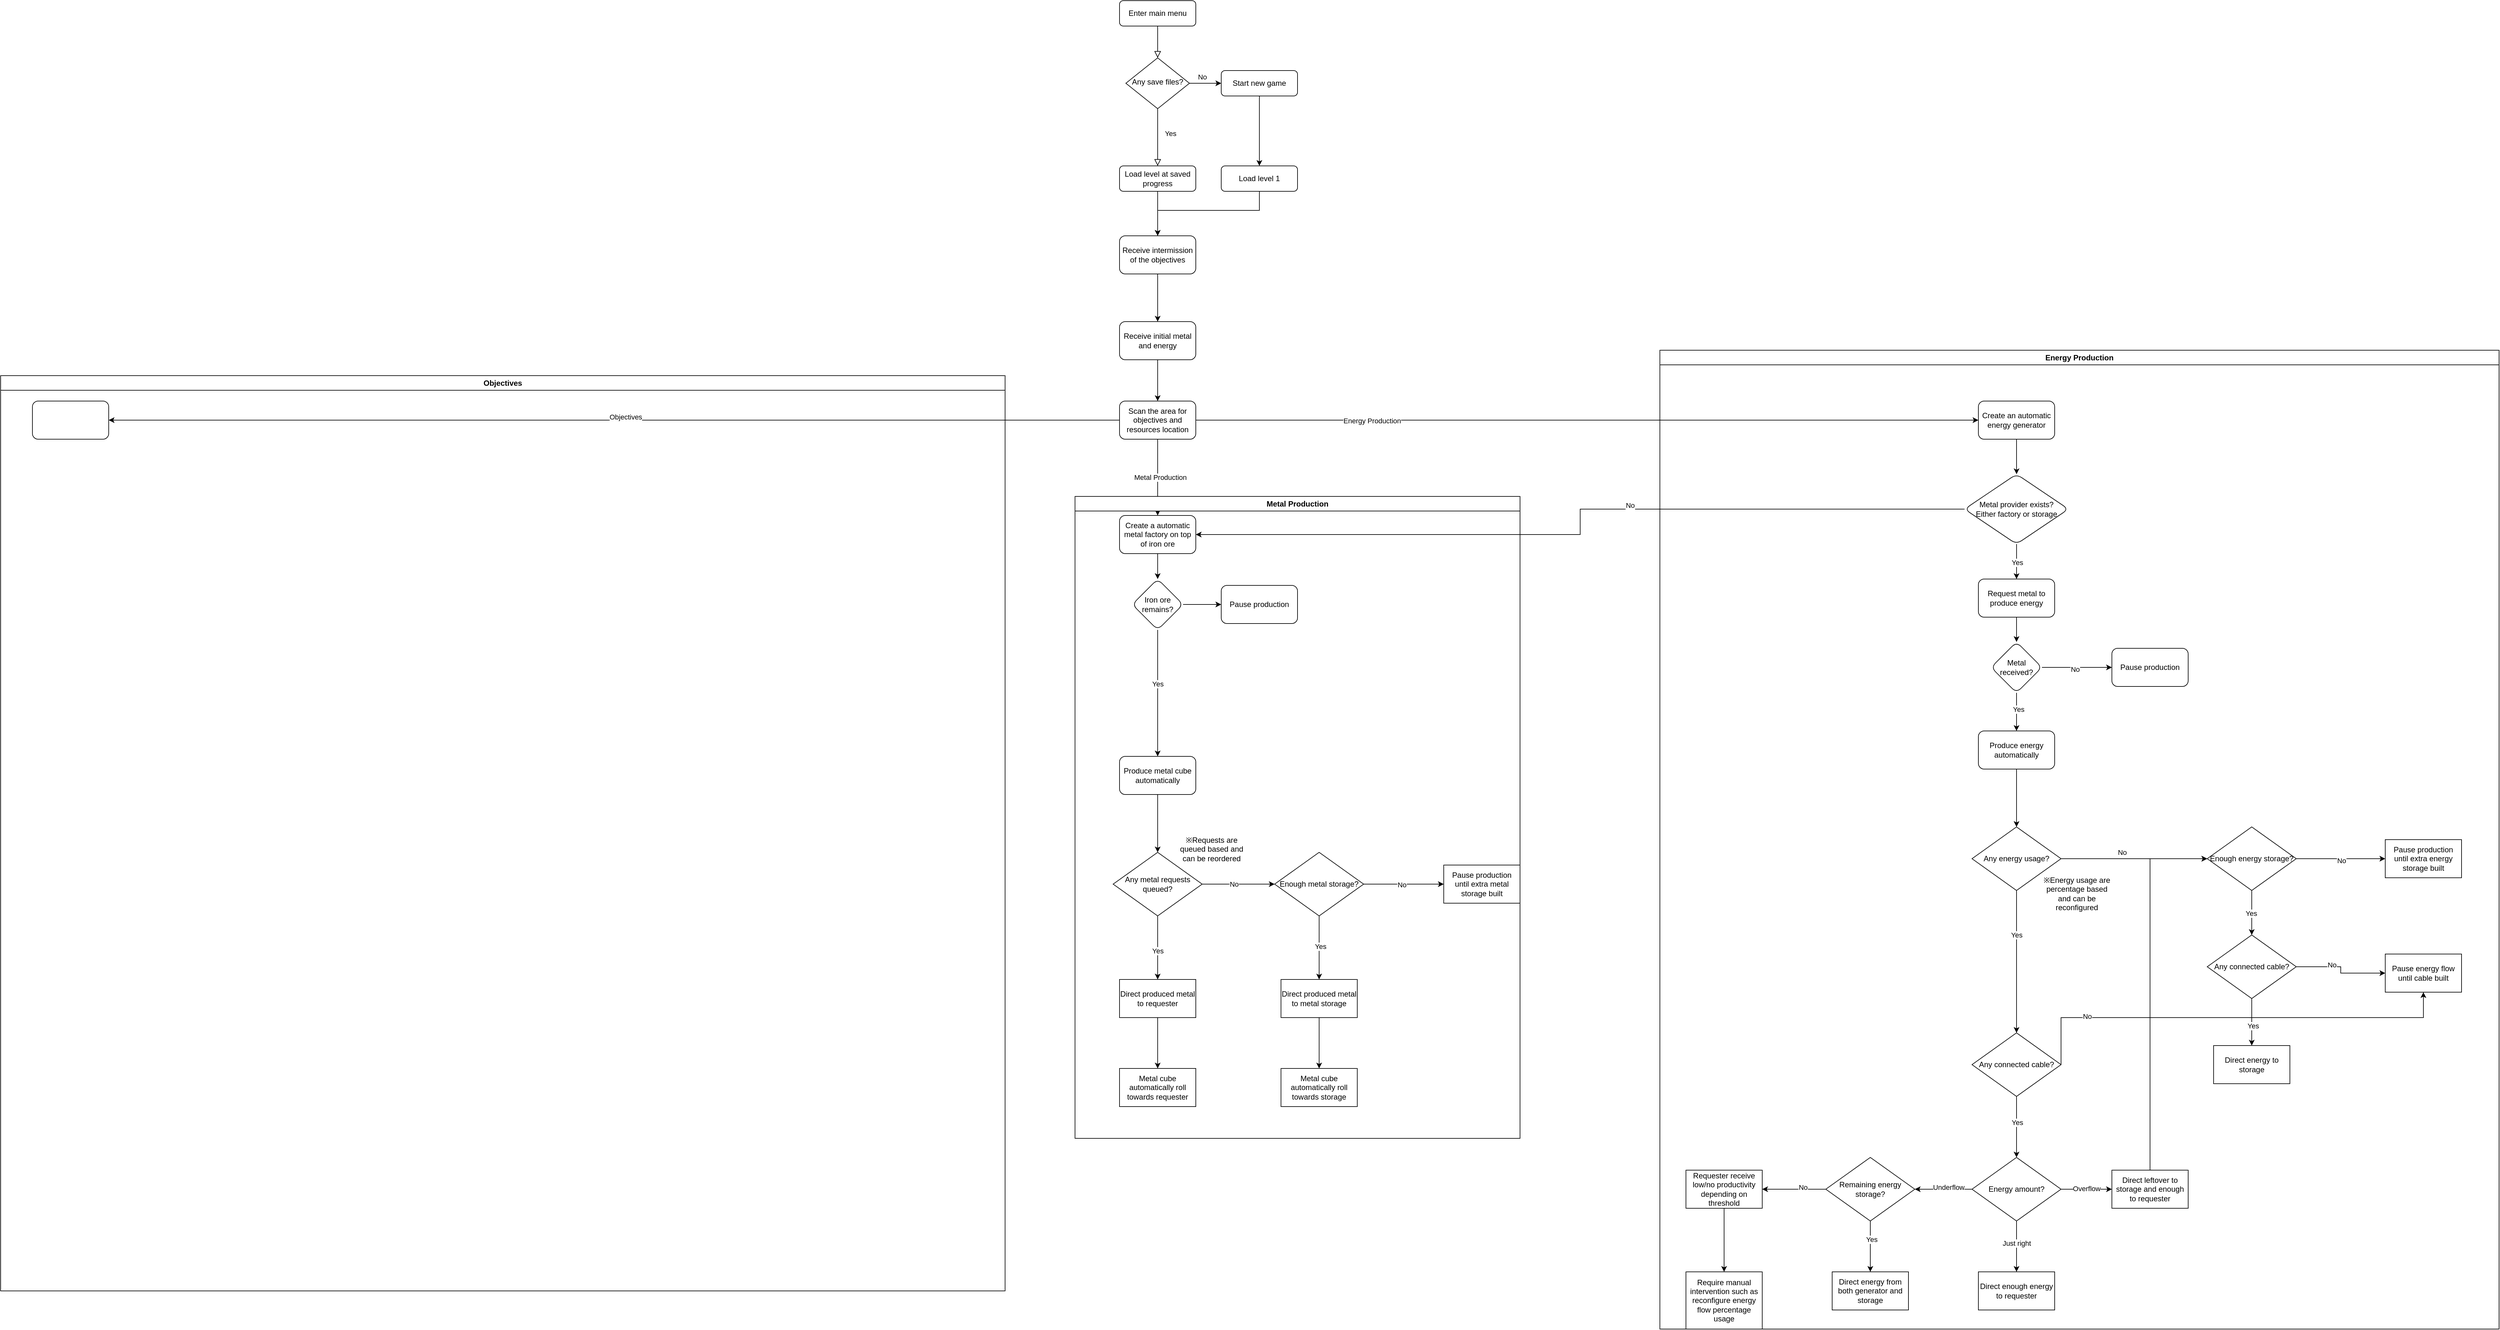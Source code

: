 <mxfile version="22.1.16" type="device">
  <diagram id="C5RBs43oDa-KdzZeNtuy" name="Page-1">
    <mxGraphModel dx="3883" dy="1549" grid="1" gridSize="10" guides="1" tooltips="1" connect="1" arrows="1" fold="1" page="1" pageScale="1" pageWidth="827" pageHeight="1169" math="0" shadow="0">
      <root>
        <mxCell id="WIyWlLk6GJQsqaUBKTNV-0" />
        <mxCell id="WIyWlLk6GJQsqaUBKTNV-1" parent="WIyWlLk6GJQsqaUBKTNV-0" />
        <mxCell id="WIyWlLk6GJQsqaUBKTNV-2" value="" style="rounded=0;html=1;jettySize=auto;orthogonalLoop=1;fontSize=11;endArrow=block;endFill=0;endSize=8;strokeWidth=1;shadow=0;labelBackgroundColor=none;edgeStyle=orthogonalEdgeStyle;" parent="WIyWlLk6GJQsqaUBKTNV-1" source="WIyWlLk6GJQsqaUBKTNV-3" target="WIyWlLk6GJQsqaUBKTNV-6" edge="1">
          <mxGeometry relative="1" as="geometry" />
        </mxCell>
        <mxCell id="WIyWlLk6GJQsqaUBKTNV-3" value="Enter main menu" style="rounded=1;whiteSpace=wrap;html=1;fontSize=12;glass=0;strokeWidth=1;shadow=0;" parent="WIyWlLk6GJQsqaUBKTNV-1" vertex="1">
          <mxGeometry x="160" y="80" width="120" height="40" as="geometry" />
        </mxCell>
        <mxCell id="WIyWlLk6GJQsqaUBKTNV-4" value="Yes" style="rounded=0;html=1;jettySize=auto;orthogonalLoop=1;fontSize=11;endArrow=block;endFill=0;endSize=8;strokeWidth=1;shadow=0;labelBackgroundColor=none;edgeStyle=orthogonalEdgeStyle;entryX=0.5;entryY=0;entryDx=0;entryDy=0;" parent="WIyWlLk6GJQsqaUBKTNV-1" source="WIyWlLk6GJQsqaUBKTNV-6" target="WIyWlLk6GJQsqaUBKTNV-11" edge="1">
          <mxGeometry x="-0.143" y="20" relative="1" as="geometry">
            <mxPoint as="offset" />
            <mxPoint x="280" y="320" as="targetPoint" />
            <Array as="points">
              <mxPoint x="220" y="300" />
              <mxPoint x="220" y="300" />
            </Array>
          </mxGeometry>
        </mxCell>
        <mxCell id="2RtFHDNyD6iBWZFb0svV-3" style="edgeStyle=orthogonalEdgeStyle;rounded=0;orthogonalLoop=1;jettySize=auto;html=1;exitX=1;exitY=0.5;exitDx=0;exitDy=0;entryX=0;entryY=0.5;entryDx=0;entryDy=0;" edge="1" parent="WIyWlLk6GJQsqaUBKTNV-1" source="WIyWlLk6GJQsqaUBKTNV-6" target="WIyWlLk6GJQsqaUBKTNV-7">
          <mxGeometry relative="1" as="geometry" />
        </mxCell>
        <mxCell id="2RtFHDNyD6iBWZFb0svV-5" value="No" style="edgeLabel;html=1;align=center;verticalAlign=middle;resizable=0;points=[];" vertex="1" connectable="0" parent="2RtFHDNyD6iBWZFb0svV-3">
          <mxGeometry x="-0.12" y="9" relative="1" as="geometry">
            <mxPoint x="-2" y="-1" as="offset" />
          </mxGeometry>
        </mxCell>
        <mxCell id="WIyWlLk6GJQsqaUBKTNV-6" value="Any save files?" style="rhombus;whiteSpace=wrap;html=1;shadow=0;fontFamily=Helvetica;fontSize=12;align=center;strokeWidth=1;spacing=6;spacingTop=-4;" parent="WIyWlLk6GJQsqaUBKTNV-1" vertex="1">
          <mxGeometry x="170" y="170" width="100" height="80" as="geometry" />
        </mxCell>
        <mxCell id="2RtFHDNyD6iBWZFb0svV-6" style="edgeStyle=orthogonalEdgeStyle;rounded=0;orthogonalLoop=1;jettySize=auto;html=1;exitX=0.5;exitY=1;exitDx=0;exitDy=0;entryX=0.5;entryY=0;entryDx=0;entryDy=0;" edge="1" parent="WIyWlLk6GJQsqaUBKTNV-1" source="WIyWlLk6GJQsqaUBKTNV-7" target="WIyWlLk6GJQsqaUBKTNV-12">
          <mxGeometry relative="1" as="geometry" />
        </mxCell>
        <mxCell id="WIyWlLk6GJQsqaUBKTNV-7" value="Start new game" style="rounded=1;whiteSpace=wrap;html=1;fontSize=12;glass=0;strokeWidth=1;shadow=0;" parent="WIyWlLk6GJQsqaUBKTNV-1" vertex="1">
          <mxGeometry x="320" y="190" width="120" height="40" as="geometry" />
        </mxCell>
        <mxCell id="2RtFHDNyD6iBWZFb0svV-7" style="edgeStyle=orthogonalEdgeStyle;rounded=0;orthogonalLoop=1;jettySize=auto;html=1;exitX=0.5;exitY=1;exitDx=0;exitDy=0;entryX=0.5;entryY=0;entryDx=0;entryDy=0;" edge="1" parent="WIyWlLk6GJQsqaUBKTNV-1" source="WIyWlLk6GJQsqaUBKTNV-11" target="2RtFHDNyD6iBWZFb0svV-1">
          <mxGeometry relative="1" as="geometry" />
        </mxCell>
        <mxCell id="WIyWlLk6GJQsqaUBKTNV-11" value="Load level at saved progress" style="rounded=1;whiteSpace=wrap;html=1;fontSize=12;glass=0;strokeWidth=1;shadow=0;" parent="WIyWlLk6GJQsqaUBKTNV-1" vertex="1">
          <mxGeometry x="160" y="340" width="120" height="40" as="geometry" />
        </mxCell>
        <mxCell id="2RtFHDNyD6iBWZFb0svV-8" style="edgeStyle=orthogonalEdgeStyle;rounded=0;orthogonalLoop=1;jettySize=auto;html=1;entryX=0.5;entryY=0;entryDx=0;entryDy=0;" edge="1" parent="WIyWlLk6GJQsqaUBKTNV-1" source="WIyWlLk6GJQsqaUBKTNV-12" target="2RtFHDNyD6iBWZFb0svV-1">
          <mxGeometry relative="1" as="geometry">
            <Array as="points">
              <mxPoint x="380" y="410" />
              <mxPoint x="220" y="410" />
            </Array>
          </mxGeometry>
        </mxCell>
        <mxCell id="WIyWlLk6GJQsqaUBKTNV-12" value="Load level 1" style="rounded=1;whiteSpace=wrap;html=1;fontSize=12;glass=0;strokeWidth=1;shadow=0;" parent="WIyWlLk6GJQsqaUBKTNV-1" vertex="1">
          <mxGeometry x="320" y="340" width="120" height="40" as="geometry" />
        </mxCell>
        <mxCell id="2RtFHDNyD6iBWZFb0svV-11" value="" style="edgeStyle=orthogonalEdgeStyle;rounded=0;orthogonalLoop=1;jettySize=auto;html=1;" edge="1" parent="WIyWlLk6GJQsqaUBKTNV-1" source="2RtFHDNyD6iBWZFb0svV-1" target="2RtFHDNyD6iBWZFb0svV-10">
          <mxGeometry relative="1" as="geometry" />
        </mxCell>
        <mxCell id="2RtFHDNyD6iBWZFb0svV-1" value="Receive intermission of the objectives" style="rounded=1;whiteSpace=wrap;html=1;" vertex="1" parent="WIyWlLk6GJQsqaUBKTNV-1">
          <mxGeometry x="160" y="450" width="120" height="60" as="geometry" />
        </mxCell>
        <mxCell id="2RtFHDNyD6iBWZFb0svV-13" value="" style="edgeStyle=orthogonalEdgeStyle;rounded=0;orthogonalLoop=1;jettySize=auto;html=1;" edge="1" parent="WIyWlLk6GJQsqaUBKTNV-1" source="2RtFHDNyD6iBWZFb0svV-10" target="2RtFHDNyD6iBWZFb0svV-12">
          <mxGeometry relative="1" as="geometry" />
        </mxCell>
        <mxCell id="2RtFHDNyD6iBWZFb0svV-10" value="Receive initial metal and energy" style="whiteSpace=wrap;html=1;rounded=1;" vertex="1" parent="WIyWlLk6GJQsqaUBKTNV-1">
          <mxGeometry x="160" y="585" width="120" height="60" as="geometry" />
        </mxCell>
        <mxCell id="2RtFHDNyD6iBWZFb0svV-15" value="" style="edgeStyle=orthogonalEdgeStyle;rounded=0;orthogonalLoop=1;jettySize=auto;html=1;" edge="1" parent="WIyWlLk6GJQsqaUBKTNV-1" source="2RtFHDNyD6iBWZFb0svV-12" target="2RtFHDNyD6iBWZFb0svV-14">
          <mxGeometry relative="1" as="geometry" />
        </mxCell>
        <mxCell id="2RtFHDNyD6iBWZFb0svV-135" value="Metal Production" style="edgeLabel;html=1;align=center;verticalAlign=middle;resizable=0;points=[];" vertex="1" connectable="0" parent="2RtFHDNyD6iBWZFb0svV-15">
          <mxGeometry x="-0.005" y="4" relative="1" as="geometry">
            <mxPoint as="offset" />
          </mxGeometry>
        </mxCell>
        <mxCell id="2RtFHDNyD6iBWZFb0svV-26" value="" style="edgeStyle=orthogonalEdgeStyle;rounded=0;orthogonalLoop=1;jettySize=auto;html=1;" edge="1" parent="WIyWlLk6GJQsqaUBKTNV-1" source="2RtFHDNyD6iBWZFb0svV-12" target="2RtFHDNyD6iBWZFb0svV-25">
          <mxGeometry relative="1" as="geometry" />
        </mxCell>
        <mxCell id="2RtFHDNyD6iBWZFb0svV-134" value="Energy Production" style="edgeLabel;html=1;align=center;verticalAlign=middle;resizable=0;points=[];" vertex="1" connectable="0" parent="2RtFHDNyD6iBWZFb0svV-26">
          <mxGeometry x="-0.548" y="-1" relative="1" as="geometry">
            <mxPoint x="-1" as="offset" />
          </mxGeometry>
        </mxCell>
        <mxCell id="2RtFHDNyD6iBWZFb0svV-137" value="" style="edgeStyle=orthogonalEdgeStyle;rounded=0;orthogonalLoop=1;jettySize=auto;html=1;" edge="1" parent="WIyWlLk6GJQsqaUBKTNV-1" source="2RtFHDNyD6iBWZFb0svV-12" target="2RtFHDNyD6iBWZFb0svV-136">
          <mxGeometry relative="1" as="geometry" />
        </mxCell>
        <mxCell id="2RtFHDNyD6iBWZFb0svV-138" value="Objectives" style="edgeLabel;html=1;align=center;verticalAlign=middle;resizable=0;points=[];" vertex="1" connectable="0" parent="2RtFHDNyD6iBWZFb0svV-137">
          <mxGeometry x="-0.023" y="-5" relative="1" as="geometry">
            <mxPoint x="-1" as="offset" />
          </mxGeometry>
        </mxCell>
        <mxCell id="2RtFHDNyD6iBWZFb0svV-12" value="Scan the area for objectives and resources location" style="whiteSpace=wrap;html=1;rounded=1;" vertex="1" parent="WIyWlLk6GJQsqaUBKTNV-1">
          <mxGeometry x="160" y="710" width="120" height="60" as="geometry" />
        </mxCell>
        <mxCell id="2RtFHDNyD6iBWZFb0svV-34" value="" style="edgeStyle=orthogonalEdgeStyle;rounded=0;orthogonalLoop=1;jettySize=auto;html=1;entryX=1;entryY=0.5;entryDx=0;entryDy=0;" edge="1" parent="WIyWlLk6GJQsqaUBKTNV-1" source="2RtFHDNyD6iBWZFb0svV-27" target="2RtFHDNyD6iBWZFb0svV-14">
          <mxGeometry relative="1" as="geometry">
            <mxPoint x="456.5" y="865" as="targetPoint" />
          </mxGeometry>
        </mxCell>
        <mxCell id="2RtFHDNyD6iBWZFb0svV-35" value="No" style="edgeLabel;html=1;align=center;verticalAlign=middle;resizable=0;points=[];" vertex="1" connectable="0" parent="2RtFHDNyD6iBWZFb0svV-34">
          <mxGeometry x="-0.156" y="-6" relative="1" as="geometry">
            <mxPoint as="offset" />
          </mxGeometry>
        </mxCell>
        <mxCell id="2RtFHDNyD6iBWZFb0svV-140" value="Energy Production" style="swimlane;whiteSpace=wrap;html=1;" vertex="1" parent="WIyWlLk6GJQsqaUBKTNV-1">
          <mxGeometry x="1010" y="630" width="1320" height="1540" as="geometry">
            <mxRectangle x="1200" y="630" width="150" height="30" as="alternateBounds" />
          </mxGeometry>
        </mxCell>
        <mxCell id="2RtFHDNyD6iBWZFb0svV-25" value="Create an automatic energy generator" style="whiteSpace=wrap;html=1;rounded=1;" vertex="1" parent="2RtFHDNyD6iBWZFb0svV-140">
          <mxGeometry x="501" y="80" width="120" height="60" as="geometry" />
        </mxCell>
        <mxCell id="2RtFHDNyD6iBWZFb0svV-27" value="Metal provider exists?&lt;br&gt;Either factory or storage" style="rhombus;whiteSpace=wrap;html=1;rounded=1;" vertex="1" parent="2RtFHDNyD6iBWZFb0svV-140">
          <mxGeometry x="479.25" y="195" width="163.5" height="110" as="geometry" />
        </mxCell>
        <mxCell id="2RtFHDNyD6iBWZFb0svV-28" value="" style="edgeStyle=orthogonalEdgeStyle;rounded=0;orthogonalLoop=1;jettySize=auto;html=1;" edge="1" parent="2RtFHDNyD6iBWZFb0svV-140" source="2RtFHDNyD6iBWZFb0svV-25" target="2RtFHDNyD6iBWZFb0svV-27">
          <mxGeometry relative="1" as="geometry" />
        </mxCell>
        <mxCell id="2RtFHDNyD6iBWZFb0svV-36" value="Request metal to produce energy" style="whiteSpace=wrap;html=1;rounded=1;" vertex="1" parent="2RtFHDNyD6iBWZFb0svV-140">
          <mxGeometry x="501" y="360" width="120" height="60" as="geometry" />
        </mxCell>
        <mxCell id="2RtFHDNyD6iBWZFb0svV-37" value="" style="edgeStyle=orthogonalEdgeStyle;rounded=0;orthogonalLoop=1;jettySize=auto;html=1;" edge="1" parent="2RtFHDNyD6iBWZFb0svV-140" source="2RtFHDNyD6iBWZFb0svV-27" target="2RtFHDNyD6iBWZFb0svV-36">
          <mxGeometry relative="1" as="geometry" />
        </mxCell>
        <mxCell id="2RtFHDNyD6iBWZFb0svV-39" value="Yes" style="edgeLabel;html=1;align=center;verticalAlign=middle;resizable=0;points=[];" vertex="1" connectable="0" parent="2RtFHDNyD6iBWZFb0svV-37">
          <mxGeometry x="0.062" y="1" relative="1" as="geometry">
            <mxPoint as="offset" />
          </mxGeometry>
        </mxCell>
        <mxCell id="2RtFHDNyD6iBWZFb0svV-48" value="Metal received?" style="rhombus;whiteSpace=wrap;html=1;rounded=1;" vertex="1" parent="2RtFHDNyD6iBWZFb0svV-140">
          <mxGeometry x="521" y="459" width="80" height="80" as="geometry" />
        </mxCell>
        <mxCell id="2RtFHDNyD6iBWZFb0svV-49" value="" style="edgeStyle=orthogonalEdgeStyle;rounded=0;orthogonalLoop=1;jettySize=auto;html=1;" edge="1" parent="2RtFHDNyD6iBWZFb0svV-140" source="2RtFHDNyD6iBWZFb0svV-36" target="2RtFHDNyD6iBWZFb0svV-48">
          <mxGeometry relative="1" as="geometry" />
        </mxCell>
        <mxCell id="2RtFHDNyD6iBWZFb0svV-50" value="Produce energy automatically" style="whiteSpace=wrap;html=1;rounded=1;" vertex="1" parent="2RtFHDNyD6iBWZFb0svV-140">
          <mxGeometry x="501" y="599" width="120" height="60" as="geometry" />
        </mxCell>
        <mxCell id="2RtFHDNyD6iBWZFb0svV-51" value="" style="edgeStyle=orthogonalEdgeStyle;rounded=0;orthogonalLoop=1;jettySize=auto;html=1;" edge="1" parent="2RtFHDNyD6iBWZFb0svV-140" source="2RtFHDNyD6iBWZFb0svV-48" target="2RtFHDNyD6iBWZFb0svV-50">
          <mxGeometry relative="1" as="geometry" />
        </mxCell>
        <mxCell id="2RtFHDNyD6iBWZFb0svV-52" value="Yes" style="edgeLabel;html=1;align=center;verticalAlign=middle;resizable=0;points=[];" vertex="1" connectable="0" parent="2RtFHDNyD6iBWZFb0svV-51">
          <mxGeometry x="-0.148" y="3" relative="1" as="geometry">
            <mxPoint as="offset" />
          </mxGeometry>
        </mxCell>
        <mxCell id="2RtFHDNyD6iBWZFb0svV-53" value="Pause production" style="whiteSpace=wrap;html=1;rounded=1;" vertex="1" parent="2RtFHDNyD6iBWZFb0svV-140">
          <mxGeometry x="711" y="469" width="120" height="60" as="geometry" />
        </mxCell>
        <mxCell id="2RtFHDNyD6iBWZFb0svV-54" value="" style="edgeStyle=orthogonalEdgeStyle;rounded=0;orthogonalLoop=1;jettySize=auto;html=1;" edge="1" parent="2RtFHDNyD6iBWZFb0svV-140" source="2RtFHDNyD6iBWZFb0svV-48" target="2RtFHDNyD6iBWZFb0svV-53">
          <mxGeometry relative="1" as="geometry" />
        </mxCell>
        <mxCell id="2RtFHDNyD6iBWZFb0svV-55" value="No" style="edgeLabel;html=1;align=center;verticalAlign=middle;resizable=0;points=[];" vertex="1" connectable="0" parent="2RtFHDNyD6iBWZFb0svV-54">
          <mxGeometry x="-0.067" y="-3" relative="1" as="geometry">
            <mxPoint as="offset" />
          </mxGeometry>
        </mxCell>
        <mxCell id="2RtFHDNyD6iBWZFb0svV-65" value="Any energy usage?" style="rhombus;whiteSpace=wrap;html=1;rounded=1;arcSize=0;" vertex="1" parent="2RtFHDNyD6iBWZFb0svV-140">
          <mxGeometry x="491" y="750" width="140" height="100" as="geometry" />
        </mxCell>
        <mxCell id="2RtFHDNyD6iBWZFb0svV-74" style="edgeStyle=orthogonalEdgeStyle;rounded=0;orthogonalLoop=1;jettySize=auto;html=1;entryX=0.5;entryY=0;entryDx=0;entryDy=0;" edge="1" parent="2RtFHDNyD6iBWZFb0svV-140" source="2RtFHDNyD6iBWZFb0svV-50" target="2RtFHDNyD6iBWZFb0svV-65">
          <mxGeometry relative="1" as="geometry" />
        </mxCell>
        <mxCell id="2RtFHDNyD6iBWZFb0svV-66" value="Any connected cable?" style="rhombus;whiteSpace=wrap;html=1;rounded=1;arcSize=0;" vertex="1" parent="2RtFHDNyD6iBWZFb0svV-140">
          <mxGeometry x="491" y="1074" width="140" height="100" as="geometry" />
        </mxCell>
        <mxCell id="2RtFHDNyD6iBWZFb0svV-73" style="edgeStyle=orthogonalEdgeStyle;rounded=0;orthogonalLoop=1;jettySize=auto;html=1;entryX=0.5;entryY=0;entryDx=0;entryDy=0;" edge="1" parent="2RtFHDNyD6iBWZFb0svV-140" source="2RtFHDNyD6iBWZFb0svV-65" target="2RtFHDNyD6iBWZFb0svV-66">
          <mxGeometry relative="1" as="geometry" />
        </mxCell>
        <mxCell id="2RtFHDNyD6iBWZFb0svV-82" value="Yes" style="edgeLabel;html=1;align=center;verticalAlign=middle;resizable=0;points=[];" vertex="1" connectable="0" parent="2RtFHDNyD6iBWZFb0svV-73">
          <mxGeometry x="-0.083" y="-2" relative="1" as="geometry">
            <mxPoint x="2" y="-33" as="offset" />
          </mxGeometry>
        </mxCell>
        <mxCell id="2RtFHDNyD6iBWZFb0svV-77" value="Enough energy storage?" style="rhombus;whiteSpace=wrap;html=1;rounded=1;arcSize=0;" vertex="1" parent="2RtFHDNyD6iBWZFb0svV-140">
          <mxGeometry x="861" y="750" width="140" height="100" as="geometry" />
        </mxCell>
        <mxCell id="2RtFHDNyD6iBWZFb0svV-76" value="" style="edgeStyle=orthogonalEdgeStyle;rounded=0;orthogonalLoop=1;jettySize=auto;html=1;entryX=0;entryY=0.5;entryDx=0;entryDy=0;" edge="1" parent="2RtFHDNyD6iBWZFb0svV-140" source="2RtFHDNyD6iBWZFb0svV-65" target="2RtFHDNyD6iBWZFb0svV-77">
          <mxGeometry relative="1" as="geometry">
            <mxPoint x="741" y="800" as="targetPoint" />
          </mxGeometry>
        </mxCell>
        <mxCell id="2RtFHDNyD6iBWZFb0svV-81" value="No" style="edgeLabel;html=1;align=center;verticalAlign=middle;resizable=0;points=[];" vertex="1" connectable="0" parent="2RtFHDNyD6iBWZFb0svV-76">
          <mxGeometry x="0.103" relative="1" as="geometry">
            <mxPoint x="-31" y="-10" as="offset" />
          </mxGeometry>
        </mxCell>
        <mxCell id="2RtFHDNyD6iBWZFb0svV-78" value="Pause production until extra energy storage built" style="whiteSpace=wrap;html=1;rounded=1;arcSize=0;" vertex="1" parent="2RtFHDNyD6iBWZFb0svV-140">
          <mxGeometry x="1141" y="770" width="120" height="60" as="geometry" />
        </mxCell>
        <mxCell id="2RtFHDNyD6iBWZFb0svV-79" style="edgeStyle=orthogonalEdgeStyle;rounded=0;orthogonalLoop=1;jettySize=auto;html=1;exitX=1;exitY=0.5;exitDx=0;exitDy=0;entryX=0;entryY=0.5;entryDx=0;entryDy=0;" edge="1" parent="2RtFHDNyD6iBWZFb0svV-140" source="2RtFHDNyD6iBWZFb0svV-77" target="2RtFHDNyD6iBWZFb0svV-78">
          <mxGeometry relative="1" as="geometry" />
        </mxCell>
        <mxCell id="2RtFHDNyD6iBWZFb0svV-80" value="No" style="edgeLabel;html=1;align=center;verticalAlign=middle;resizable=0;points=[];" vertex="1" connectable="0" parent="2RtFHDNyD6iBWZFb0svV-79">
          <mxGeometry x="0.015" y="-3" relative="1" as="geometry">
            <mxPoint as="offset" />
          </mxGeometry>
        </mxCell>
        <mxCell id="2RtFHDNyD6iBWZFb0svV-85" value="Any connected cable?" style="rhombus;whiteSpace=wrap;html=1;rounded=1;arcSize=0;" vertex="1" parent="2RtFHDNyD6iBWZFb0svV-140">
          <mxGeometry x="861" y="920" width="140" height="100" as="geometry" />
        </mxCell>
        <mxCell id="2RtFHDNyD6iBWZFb0svV-115" style="edgeStyle=orthogonalEdgeStyle;rounded=0;orthogonalLoop=1;jettySize=auto;html=1;entryX=0.5;entryY=0;entryDx=0;entryDy=0;" edge="1" parent="2RtFHDNyD6iBWZFb0svV-140" source="2RtFHDNyD6iBWZFb0svV-77" target="2RtFHDNyD6iBWZFb0svV-85">
          <mxGeometry relative="1" as="geometry" />
        </mxCell>
        <mxCell id="2RtFHDNyD6iBWZFb0svV-116" value="Yes" style="edgeLabel;html=1;align=center;verticalAlign=middle;resizable=0;points=[];" vertex="1" connectable="0" parent="2RtFHDNyD6iBWZFb0svV-115">
          <mxGeometry x="0.025" y="-1" relative="1" as="geometry">
            <mxPoint as="offset" />
          </mxGeometry>
        </mxCell>
        <mxCell id="2RtFHDNyD6iBWZFb0svV-118" style="edgeStyle=orthogonalEdgeStyle;rounded=0;orthogonalLoop=1;jettySize=auto;html=1;entryX=0;entryY=0.5;entryDx=0;entryDy=0;exitX=0.5;exitY=0;exitDx=0;exitDy=0;" edge="1" parent="2RtFHDNyD6iBWZFb0svV-140" source="2RtFHDNyD6iBWZFb0svV-86" target="2RtFHDNyD6iBWZFb0svV-77">
          <mxGeometry relative="1" as="geometry">
            <Array as="points">
              <mxPoint x="771" y="800" />
            </Array>
          </mxGeometry>
        </mxCell>
        <mxCell id="2RtFHDNyD6iBWZFb0svV-86" value="Direct leftover to storage and enough to requester" style="whiteSpace=wrap;html=1;rounded=1;arcSize=0;" vertex="1" parent="2RtFHDNyD6iBWZFb0svV-140">
          <mxGeometry x="711" y="1290" width="120" height="60" as="geometry" />
        </mxCell>
        <mxCell id="2RtFHDNyD6iBWZFb0svV-88" value="Direct energy to storage" style="whiteSpace=wrap;html=1;rounded=1;arcSize=0;" vertex="1" parent="2RtFHDNyD6iBWZFb0svV-140">
          <mxGeometry x="871" y="1094" width="120" height="60" as="geometry" />
        </mxCell>
        <mxCell id="2RtFHDNyD6iBWZFb0svV-89" value="" style="edgeStyle=orthogonalEdgeStyle;rounded=0;orthogonalLoop=1;jettySize=auto;html=1;" edge="1" parent="2RtFHDNyD6iBWZFb0svV-140" source="2RtFHDNyD6iBWZFb0svV-85" target="2RtFHDNyD6iBWZFb0svV-88">
          <mxGeometry relative="1" as="geometry" />
        </mxCell>
        <mxCell id="2RtFHDNyD6iBWZFb0svV-110" value="Yes" style="edgeLabel;html=1;align=center;verticalAlign=middle;resizable=0;points=[];" vertex="1" connectable="0" parent="2RtFHDNyD6iBWZFb0svV-89">
          <mxGeometry x="0.144" y="2" relative="1" as="geometry">
            <mxPoint as="offset" />
          </mxGeometry>
        </mxCell>
        <mxCell id="2RtFHDNyD6iBWZFb0svV-114" style="edgeStyle=orthogonalEdgeStyle;rounded=0;orthogonalLoop=1;jettySize=auto;html=1;entryX=0;entryY=0.5;entryDx=0;entryDy=0;" edge="1" parent="2RtFHDNyD6iBWZFb0svV-140" source="2RtFHDNyD6iBWZFb0svV-90" target="2RtFHDNyD6iBWZFb0svV-86">
          <mxGeometry relative="1" as="geometry" />
        </mxCell>
        <mxCell id="2RtFHDNyD6iBWZFb0svV-119" value="Overflow" style="edgeLabel;html=1;align=center;verticalAlign=middle;resizable=0;points=[];" vertex="1" connectable="0" parent="2RtFHDNyD6iBWZFb0svV-114">
          <mxGeometry x="-0.017" y="1" relative="1" as="geometry">
            <mxPoint as="offset" />
          </mxGeometry>
        </mxCell>
        <mxCell id="2RtFHDNyD6iBWZFb0svV-90" value="Energy amount?" style="rhombus;whiteSpace=wrap;html=1;rounded=1;arcSize=0;" vertex="1" parent="2RtFHDNyD6iBWZFb0svV-140">
          <mxGeometry x="491" y="1270" width="140" height="100" as="geometry" />
        </mxCell>
        <mxCell id="2RtFHDNyD6iBWZFb0svV-87" value="" style="edgeStyle=orthogonalEdgeStyle;rounded=0;orthogonalLoop=1;jettySize=auto;html=1;entryX=0.5;entryY=0;entryDx=0;entryDy=0;" edge="1" parent="2RtFHDNyD6iBWZFb0svV-140" source="2RtFHDNyD6iBWZFb0svV-66" target="2RtFHDNyD6iBWZFb0svV-90">
          <mxGeometry relative="1" as="geometry" />
        </mxCell>
        <mxCell id="2RtFHDNyD6iBWZFb0svV-98" value="Yes" style="edgeLabel;html=1;align=center;verticalAlign=middle;resizable=0;points=[];" vertex="1" connectable="0" parent="2RtFHDNyD6iBWZFb0svV-87">
          <mxGeometry x="-0.144" y="1" relative="1" as="geometry">
            <mxPoint as="offset" />
          </mxGeometry>
        </mxCell>
        <mxCell id="2RtFHDNyD6iBWZFb0svV-93" value="Pause energy flow until cable built" style="whiteSpace=wrap;html=1;rounded=1;arcSize=0;" vertex="1" parent="2RtFHDNyD6iBWZFb0svV-140">
          <mxGeometry x="1141" y="950" width="120" height="60" as="geometry" />
        </mxCell>
        <mxCell id="2RtFHDNyD6iBWZFb0svV-109" style="edgeStyle=orthogonalEdgeStyle;rounded=0;orthogonalLoop=1;jettySize=auto;html=1;exitX=1;exitY=0.5;exitDx=0;exitDy=0;entryX=0.5;entryY=1;entryDx=0;entryDy=0;" edge="1" parent="2RtFHDNyD6iBWZFb0svV-140" source="2RtFHDNyD6iBWZFb0svV-66" target="2RtFHDNyD6iBWZFb0svV-93">
          <mxGeometry relative="1" as="geometry">
            <Array as="points">
              <mxPoint x="631" y="1050" />
              <mxPoint x="1201" y="1050" />
            </Array>
          </mxGeometry>
        </mxCell>
        <mxCell id="2RtFHDNyD6iBWZFb0svV-111" value="No" style="edgeLabel;html=1;align=center;verticalAlign=middle;resizable=0;points=[];" vertex="1" connectable="0" parent="2RtFHDNyD6iBWZFb0svV-109">
          <mxGeometry x="-0.448" y="2" relative="1" as="geometry">
            <mxPoint x="-74" as="offset" />
          </mxGeometry>
        </mxCell>
        <mxCell id="2RtFHDNyD6iBWZFb0svV-94" value="" style="edgeStyle=orthogonalEdgeStyle;rounded=0;orthogonalLoop=1;jettySize=auto;html=1;" edge="1" parent="2RtFHDNyD6iBWZFb0svV-140" source="2RtFHDNyD6iBWZFb0svV-85" target="2RtFHDNyD6iBWZFb0svV-93">
          <mxGeometry relative="1" as="geometry" />
        </mxCell>
        <mxCell id="2RtFHDNyD6iBWZFb0svV-97" value="No" style="edgeLabel;html=1;align=center;verticalAlign=middle;resizable=0;points=[];" vertex="1" connectable="0" parent="2RtFHDNyD6iBWZFb0svV-94">
          <mxGeometry x="-0.252" y="3" relative="1" as="geometry">
            <mxPoint as="offset" />
          </mxGeometry>
        </mxCell>
        <mxCell id="2RtFHDNyD6iBWZFb0svV-105" value="Direct enough energy to requester" style="whiteSpace=wrap;html=1;rounded=1;arcSize=0;" vertex="1" parent="2RtFHDNyD6iBWZFb0svV-140">
          <mxGeometry x="501" y="1450" width="120" height="60" as="geometry" />
        </mxCell>
        <mxCell id="2RtFHDNyD6iBWZFb0svV-104" style="edgeStyle=orthogonalEdgeStyle;rounded=0;orthogonalLoop=1;jettySize=auto;html=1;entryX=0.5;entryY=0;entryDx=0;entryDy=0;" edge="1" parent="2RtFHDNyD6iBWZFb0svV-140" source="2RtFHDNyD6iBWZFb0svV-90" target="2RtFHDNyD6iBWZFb0svV-105">
          <mxGeometry relative="1" as="geometry">
            <mxPoint x="61" y="1470" as="targetPoint" />
          </mxGeometry>
        </mxCell>
        <mxCell id="2RtFHDNyD6iBWZFb0svV-107" value="Just right" style="edgeLabel;html=1;align=center;verticalAlign=middle;resizable=0;points=[];" vertex="1" connectable="0" parent="2RtFHDNyD6iBWZFb0svV-104">
          <mxGeometry x="-0.433" y="3" relative="1" as="geometry">
            <mxPoint x="-3" y="12" as="offset" />
          </mxGeometry>
        </mxCell>
        <mxCell id="2RtFHDNyD6iBWZFb0svV-120" value="Requester receive low/no productivity depending on threshold" style="whiteSpace=wrap;html=1;rounded=1;arcSize=0;" vertex="1" parent="2RtFHDNyD6iBWZFb0svV-140">
          <mxGeometry x="41" y="1290" width="120" height="60" as="geometry" />
        </mxCell>
        <mxCell id="2RtFHDNyD6iBWZFb0svV-123" value="Require manual intervention such as reconfigure energy flow percentage usage" style="whiteSpace=wrap;html=1;rounded=1;arcSize=0;" vertex="1" parent="2RtFHDNyD6iBWZFb0svV-140">
          <mxGeometry x="41" y="1450" width="120" height="90" as="geometry" />
        </mxCell>
        <mxCell id="2RtFHDNyD6iBWZFb0svV-124" value="" style="edgeStyle=orthogonalEdgeStyle;rounded=0;orthogonalLoop=1;jettySize=auto;html=1;" edge="1" parent="2RtFHDNyD6iBWZFb0svV-140" source="2RtFHDNyD6iBWZFb0svV-120" target="2RtFHDNyD6iBWZFb0svV-123">
          <mxGeometry relative="1" as="geometry" />
        </mxCell>
        <mxCell id="2RtFHDNyD6iBWZFb0svV-126" value="※Energy usage are percentage based and can be reconfigured" style="text;html=1;strokeColor=none;fillColor=none;align=center;verticalAlign=middle;whiteSpace=wrap;rounded=0;" vertex="1" parent="2RtFHDNyD6iBWZFb0svV-140">
          <mxGeometry x="601" y="830" width="110" height="50" as="geometry" />
        </mxCell>
        <mxCell id="2RtFHDNyD6iBWZFb0svV-131" style="edgeStyle=orthogonalEdgeStyle;rounded=0;orthogonalLoop=1;jettySize=auto;html=1;entryX=1;entryY=0.5;entryDx=0;entryDy=0;" edge="1" parent="2RtFHDNyD6iBWZFb0svV-140" source="2RtFHDNyD6iBWZFb0svV-127" target="2RtFHDNyD6iBWZFb0svV-120">
          <mxGeometry relative="1" as="geometry" />
        </mxCell>
        <mxCell id="2RtFHDNyD6iBWZFb0svV-132" value="No" style="edgeLabel;html=1;align=center;verticalAlign=middle;resizable=0;points=[];" vertex="1" connectable="0" parent="2RtFHDNyD6iBWZFb0svV-131">
          <mxGeometry x="-0.267" y="-3" relative="1" as="geometry">
            <mxPoint as="offset" />
          </mxGeometry>
        </mxCell>
        <mxCell id="2RtFHDNyD6iBWZFb0svV-127" value="Remaining energy storage?" style="rhombus;whiteSpace=wrap;html=1;rounded=1;arcSize=0;" vertex="1" parent="2RtFHDNyD6iBWZFb0svV-140">
          <mxGeometry x="261" y="1270" width="140" height="100" as="geometry" />
        </mxCell>
        <mxCell id="2RtFHDNyD6iBWZFb0svV-121" value="" style="edgeStyle=orthogonalEdgeStyle;rounded=0;orthogonalLoop=1;jettySize=auto;html=1;entryX=1;entryY=0.5;entryDx=0;entryDy=0;" edge="1" parent="2RtFHDNyD6iBWZFb0svV-140" source="2RtFHDNyD6iBWZFb0svV-90" target="2RtFHDNyD6iBWZFb0svV-127">
          <mxGeometry relative="1" as="geometry" />
        </mxCell>
        <mxCell id="2RtFHDNyD6iBWZFb0svV-122" value="Underflow" style="edgeLabel;html=1;align=center;verticalAlign=middle;resizable=0;points=[];" vertex="1" connectable="0" parent="2RtFHDNyD6iBWZFb0svV-121">
          <mxGeometry x="-0.163" y="-3" relative="1" as="geometry">
            <mxPoint as="offset" />
          </mxGeometry>
        </mxCell>
        <mxCell id="2RtFHDNyD6iBWZFb0svV-128" value="Direct energy from both generator and storage" style="whiteSpace=wrap;html=1;rounded=1;arcSize=0;" vertex="1" parent="2RtFHDNyD6iBWZFb0svV-140">
          <mxGeometry x="271" y="1450" width="120" height="60" as="geometry" />
        </mxCell>
        <mxCell id="2RtFHDNyD6iBWZFb0svV-129" value="" style="edgeStyle=orthogonalEdgeStyle;rounded=0;orthogonalLoop=1;jettySize=auto;html=1;" edge="1" parent="2RtFHDNyD6iBWZFb0svV-140" source="2RtFHDNyD6iBWZFb0svV-127" target="2RtFHDNyD6iBWZFb0svV-128">
          <mxGeometry relative="1" as="geometry" />
        </mxCell>
        <mxCell id="2RtFHDNyD6iBWZFb0svV-130" value="Yes" style="edgeLabel;html=1;align=center;verticalAlign=middle;resizable=0;points=[];" vertex="1" connectable="0" parent="2RtFHDNyD6iBWZFb0svV-129">
          <mxGeometry x="-0.274" y="2" relative="1" as="geometry">
            <mxPoint as="offset" />
          </mxGeometry>
        </mxCell>
        <mxCell id="2RtFHDNyD6iBWZFb0svV-141" value="Metal Production" style="swimlane;whiteSpace=wrap;html=1;" vertex="1" parent="WIyWlLk6GJQsqaUBKTNV-1">
          <mxGeometry x="90" y="860" width="700" height="1010" as="geometry" />
        </mxCell>
        <mxCell id="2RtFHDNyD6iBWZFb0svV-14" value="Create a automatic metal factory on top of iron ore" style="whiteSpace=wrap;html=1;rounded=1;" vertex="1" parent="2RtFHDNyD6iBWZFb0svV-141">
          <mxGeometry x="70" y="30" width="120" height="60" as="geometry" />
        </mxCell>
        <mxCell id="2RtFHDNyD6iBWZFb0svV-18" value="Enough metal storage?" style="rhombus;whiteSpace=wrap;html=1;rounded=1;arcSize=0;" vertex="1" parent="2RtFHDNyD6iBWZFb0svV-141">
          <mxGeometry x="314" y="560" width="140" height="100" as="geometry" />
        </mxCell>
        <mxCell id="2RtFHDNyD6iBWZFb0svV-23" value="Direct produced metal to metal storage" style="whiteSpace=wrap;html=1;rounded=1;arcSize=0;" vertex="1" parent="2RtFHDNyD6iBWZFb0svV-141">
          <mxGeometry x="324" y="760" width="120" height="60" as="geometry" />
        </mxCell>
        <mxCell id="2RtFHDNyD6iBWZFb0svV-24" value="" style="edgeStyle=orthogonalEdgeStyle;rounded=0;orthogonalLoop=1;jettySize=auto;html=1;entryX=0.5;entryY=0;entryDx=0;entryDy=0;" edge="1" parent="2RtFHDNyD6iBWZFb0svV-141" source="2RtFHDNyD6iBWZFb0svV-18" target="2RtFHDNyD6iBWZFb0svV-23">
          <mxGeometry relative="1" as="geometry">
            <mxPoint x="130" y="400" as="targetPoint" />
          </mxGeometry>
        </mxCell>
        <mxCell id="2RtFHDNyD6iBWZFb0svV-40" value="Yes" style="edgeLabel;html=1;align=center;verticalAlign=middle;resizable=0;points=[];" vertex="1" connectable="0" parent="2RtFHDNyD6iBWZFb0svV-24">
          <mxGeometry x="0.005" y="3" relative="1" as="geometry">
            <mxPoint x="-1" y="-2" as="offset" />
          </mxGeometry>
        </mxCell>
        <mxCell id="2RtFHDNyD6iBWZFb0svV-46" style="edgeStyle=orthogonalEdgeStyle;rounded=0;orthogonalLoop=1;jettySize=auto;html=1;exitX=1;exitY=0.5;exitDx=0;exitDy=0;entryX=0;entryY=0.5;entryDx=0;entryDy=0;" edge="1" parent="2RtFHDNyD6iBWZFb0svV-141" source="2RtFHDNyD6iBWZFb0svV-41" target="2RtFHDNyD6iBWZFb0svV-18">
          <mxGeometry relative="1" as="geometry" />
        </mxCell>
        <mxCell id="2RtFHDNyD6iBWZFb0svV-47" value="No" style="edgeLabel;html=1;align=center;verticalAlign=middle;resizable=0;points=[];" vertex="1" connectable="0" parent="2RtFHDNyD6iBWZFb0svV-46">
          <mxGeometry x="-0.124" relative="1" as="geometry">
            <mxPoint as="offset" />
          </mxGeometry>
        </mxCell>
        <mxCell id="2RtFHDNyD6iBWZFb0svV-41" value="Any metal requests queued?" style="rhombus;whiteSpace=wrap;html=1;rounded=1;arcSize=0;" vertex="1" parent="2RtFHDNyD6iBWZFb0svV-141">
          <mxGeometry x="60" y="560" width="140" height="100" as="geometry" />
        </mxCell>
        <mxCell id="2RtFHDNyD6iBWZFb0svV-43" value="Direct produced metal to requester" style="whiteSpace=wrap;html=1;rounded=1;arcSize=0;" vertex="1" parent="2RtFHDNyD6iBWZFb0svV-141">
          <mxGeometry x="70" y="760" width="120" height="60" as="geometry" />
        </mxCell>
        <mxCell id="2RtFHDNyD6iBWZFb0svV-44" value="" style="edgeStyle=orthogonalEdgeStyle;rounded=0;orthogonalLoop=1;jettySize=auto;html=1;" edge="1" parent="2RtFHDNyD6iBWZFb0svV-141" source="2RtFHDNyD6iBWZFb0svV-41" target="2RtFHDNyD6iBWZFb0svV-43">
          <mxGeometry relative="1" as="geometry" />
        </mxCell>
        <mxCell id="2RtFHDNyD6iBWZFb0svV-45" value="Yes" style="edgeLabel;html=1;align=center;verticalAlign=middle;resizable=0;points=[];" vertex="1" connectable="0" parent="2RtFHDNyD6iBWZFb0svV-44">
          <mxGeometry x="0.093" relative="1" as="geometry">
            <mxPoint as="offset" />
          </mxGeometry>
        </mxCell>
        <mxCell id="2RtFHDNyD6iBWZFb0svV-56" value="Iron ore remains?" style="rhombus;whiteSpace=wrap;html=1;rounded=1;" vertex="1" parent="2RtFHDNyD6iBWZFb0svV-141">
          <mxGeometry x="90" y="130" width="80" height="80" as="geometry" />
        </mxCell>
        <mxCell id="2RtFHDNyD6iBWZFb0svV-57" value="" style="edgeStyle=orthogonalEdgeStyle;rounded=0;orthogonalLoop=1;jettySize=auto;html=1;" edge="1" parent="2RtFHDNyD6iBWZFb0svV-141" source="2RtFHDNyD6iBWZFb0svV-14" target="2RtFHDNyD6iBWZFb0svV-56">
          <mxGeometry relative="1" as="geometry" />
        </mxCell>
        <mxCell id="2RtFHDNyD6iBWZFb0svV-61" value="Pause production" style="whiteSpace=wrap;html=1;rounded=1;" vertex="1" parent="2RtFHDNyD6iBWZFb0svV-141">
          <mxGeometry x="230" y="140" width="120" height="60" as="geometry" />
        </mxCell>
        <mxCell id="2RtFHDNyD6iBWZFb0svV-62" value="" style="edgeStyle=orthogonalEdgeStyle;rounded=0;orthogonalLoop=1;jettySize=auto;html=1;" edge="1" parent="2RtFHDNyD6iBWZFb0svV-141" source="2RtFHDNyD6iBWZFb0svV-56" target="2RtFHDNyD6iBWZFb0svV-61">
          <mxGeometry relative="1" as="geometry" />
        </mxCell>
        <mxCell id="2RtFHDNyD6iBWZFb0svV-64" style="edgeStyle=orthogonalEdgeStyle;rounded=0;orthogonalLoop=1;jettySize=auto;html=1;entryX=0.5;entryY=0;entryDx=0;entryDy=0;" edge="1" parent="2RtFHDNyD6iBWZFb0svV-141" source="2RtFHDNyD6iBWZFb0svV-63" target="2RtFHDNyD6iBWZFb0svV-41">
          <mxGeometry relative="1" as="geometry" />
        </mxCell>
        <mxCell id="2RtFHDNyD6iBWZFb0svV-63" value="Produce metal cube automatically" style="rounded=1;whiteSpace=wrap;html=1;" vertex="1" parent="2RtFHDNyD6iBWZFb0svV-141">
          <mxGeometry x="70" y="409" width="120" height="60" as="geometry" />
        </mxCell>
        <mxCell id="2RtFHDNyD6iBWZFb0svV-58" style="edgeStyle=orthogonalEdgeStyle;rounded=0;orthogonalLoop=1;jettySize=auto;html=1;exitX=0.5;exitY=1;exitDx=0;exitDy=0;" edge="1" parent="2RtFHDNyD6iBWZFb0svV-141" source="2RtFHDNyD6iBWZFb0svV-56" target="2RtFHDNyD6iBWZFb0svV-63">
          <mxGeometry relative="1" as="geometry">
            <mxPoint x="140" y="270" as="targetPoint" />
          </mxGeometry>
        </mxCell>
        <mxCell id="2RtFHDNyD6iBWZFb0svV-60" value="Yes" style="edgeLabel;html=1;align=center;verticalAlign=middle;resizable=0;points=[];" vertex="1" connectable="0" parent="2RtFHDNyD6iBWZFb0svV-58">
          <mxGeometry x="-0.148" y="7" relative="1" as="geometry">
            <mxPoint x="-7" as="offset" />
          </mxGeometry>
        </mxCell>
        <mxCell id="2RtFHDNyD6iBWZFb0svV-68" value="" style="edgeStyle=orthogonalEdgeStyle;rounded=0;orthogonalLoop=1;jettySize=auto;html=1;" edge="1" parent="2RtFHDNyD6iBWZFb0svV-141" source="2RtFHDNyD6iBWZFb0svV-43" target="2RtFHDNyD6iBWZFb0svV-67">
          <mxGeometry relative="1" as="geometry" />
        </mxCell>
        <mxCell id="2RtFHDNyD6iBWZFb0svV-70" value="" style="edgeStyle=orthogonalEdgeStyle;rounded=0;orthogonalLoop=1;jettySize=auto;html=1;" edge="1" parent="2RtFHDNyD6iBWZFb0svV-141" source="2RtFHDNyD6iBWZFb0svV-23" target="2RtFHDNyD6iBWZFb0svV-69">
          <mxGeometry relative="1" as="geometry" />
        </mxCell>
        <mxCell id="2RtFHDNyD6iBWZFb0svV-22" value="" style="edgeStyle=orthogonalEdgeStyle;rounded=0;orthogonalLoop=1;jettySize=auto;html=1;entryX=0;entryY=0.5;entryDx=0;entryDy=0;" edge="1" parent="2RtFHDNyD6iBWZFb0svV-141" source="2RtFHDNyD6iBWZFb0svV-18" target="2RtFHDNyD6iBWZFb0svV-21">
          <mxGeometry relative="1" as="geometry">
            <mxPoint x="560" y="610" as="targetPoint" />
          </mxGeometry>
        </mxCell>
        <mxCell id="2RtFHDNyD6iBWZFb0svV-38" value="No" style="edgeLabel;html=1;align=center;verticalAlign=middle;resizable=0;points=[];" vertex="1" connectable="0" parent="2RtFHDNyD6iBWZFb0svV-22">
          <mxGeometry x="-0.048" y="-1" relative="1" as="geometry">
            <mxPoint as="offset" />
          </mxGeometry>
        </mxCell>
        <mxCell id="2RtFHDNyD6iBWZFb0svV-21" value="Pause production until extra metal storage built" style="whiteSpace=wrap;html=1;rounded=1;arcSize=0;" vertex="1" parent="2RtFHDNyD6iBWZFb0svV-141">
          <mxGeometry x="580" y="580" width="120" height="60" as="geometry" />
        </mxCell>
        <mxCell id="2RtFHDNyD6iBWZFb0svV-69" value="Metal cube automatically roll towards storage" style="whiteSpace=wrap;html=1;rounded=1;arcSize=0;" vertex="1" parent="2RtFHDNyD6iBWZFb0svV-141">
          <mxGeometry x="324" y="900" width="120" height="60" as="geometry" />
        </mxCell>
        <mxCell id="2RtFHDNyD6iBWZFb0svV-67" value="Metal cube automatically roll towards requester" style="whiteSpace=wrap;html=1;rounded=1;arcSize=0;" vertex="1" parent="2RtFHDNyD6iBWZFb0svV-141">
          <mxGeometry x="70" y="900" width="120" height="60" as="geometry" />
        </mxCell>
        <mxCell id="2RtFHDNyD6iBWZFb0svV-125" value="※Requests are queued based and can be reordered" style="text;html=1;strokeColor=none;fillColor=none;align=center;verticalAlign=middle;whiteSpace=wrap;rounded=0;" vertex="1" parent="2RtFHDNyD6iBWZFb0svV-141">
          <mxGeometry x="160" y="530" width="110" height="50" as="geometry" />
        </mxCell>
        <mxCell id="2RtFHDNyD6iBWZFb0svV-142" value="Objectives" style="swimlane;whiteSpace=wrap;html=1;" vertex="1" parent="WIyWlLk6GJQsqaUBKTNV-1">
          <mxGeometry x="-1600" y="670" width="1580" height="1440" as="geometry">
            <mxRectangle x="-790" y="650" width="100" height="30" as="alternateBounds" />
          </mxGeometry>
        </mxCell>
        <mxCell id="2RtFHDNyD6iBWZFb0svV-136" value="" style="whiteSpace=wrap;html=1;rounded=1;" vertex="1" parent="2RtFHDNyD6iBWZFb0svV-142">
          <mxGeometry x="50" y="40" width="120" height="60" as="geometry" />
        </mxCell>
      </root>
    </mxGraphModel>
  </diagram>
</mxfile>
